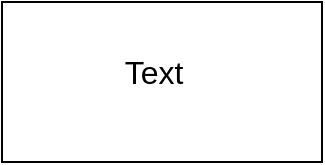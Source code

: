 <mxfile version="24.9.0">
  <diagram name="Page-1" id="cBh-m0aAiKL9-VtsOXk8">
    <mxGraphModel dx="854" dy="1842" grid="0" gridSize="10" guides="1" tooltips="1" connect="1" arrows="1" fold="1" page="0" pageScale="1" pageWidth="1920" pageHeight="1200" math="0" shadow="0">
      <root>
        <mxCell id="0" />
        <mxCell id="1" parent="0" />
        <mxCell id="Gf7ih1MJcXDr0I6pQBlQ-2" value="" style="rounded=0;whiteSpace=wrap;html=1;" vertex="1" parent="1">
          <mxGeometry x="30" y="-333" width="160" height="80" as="geometry" />
        </mxCell>
        <mxCell id="Gf7ih1MJcXDr0I6pQBlQ-1" value="Text" style="text;strokeColor=none;fillColor=none;html=1;align=center;verticalAlign=middle;whiteSpace=wrap;rounded=0;fontSize=16;" vertex="1" parent="1">
          <mxGeometry x="76" y="-313" width="60" height="30" as="geometry" />
        </mxCell>
      </root>
    </mxGraphModel>
  </diagram>
</mxfile>
